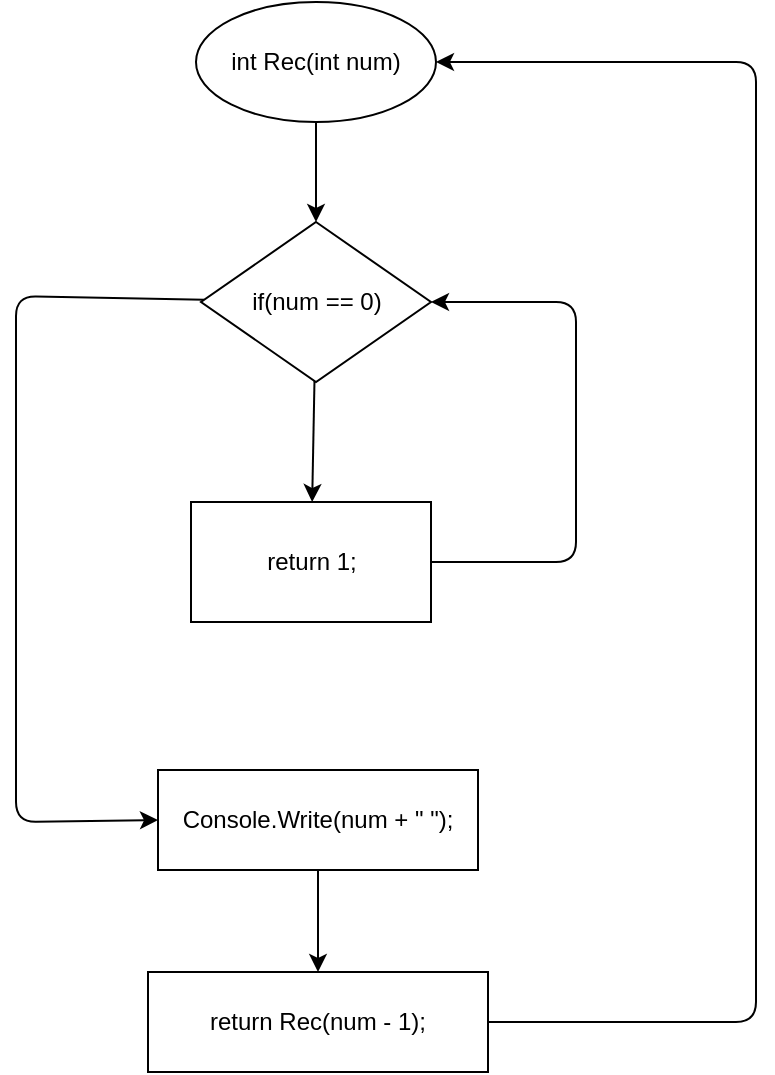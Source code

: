 <mxfile>
    <diagram id="sZecd5XX31I_sPgKLJMj" name="Page-1">
        <mxGraphModel dx="1417" dy="519" grid="1" gridSize="10" guides="1" tooltips="1" connect="1" arrows="1" fold="1" page="1" pageScale="1" pageWidth="850" pageHeight="1100" math="0" shadow="0">
            <root>
                <mxCell id="0"/>
                <mxCell id="1" parent="0"/>
                <mxCell id="4" value="" style="edgeStyle=none;html=1;" edge="1" parent="1" source="2" target="3">
                    <mxGeometry relative="1" as="geometry"/>
                </mxCell>
                <mxCell id="2" value="int Rec(int num)" style="ellipse;whiteSpace=wrap;html=1;" vertex="1" parent="1">
                    <mxGeometry x="300" y="40" width="120" height="60" as="geometry"/>
                </mxCell>
                <mxCell id="6" value="" style="edgeStyle=none;html=1;" edge="1" parent="1" source="3" target="5">
                    <mxGeometry relative="1" as="geometry"/>
                </mxCell>
                <mxCell id="9" value="" style="edgeStyle=none;html=1;entryX=0;entryY=0.5;entryDx=0;entryDy=0;" edge="1" parent="1" source="3" target="13">
                    <mxGeometry relative="1" as="geometry">
                        <mxPoint x="260" y="420" as="targetPoint"/>
                        <Array as="points">
                            <mxPoint x="210" y="187"/>
                            <mxPoint x="210" y="450"/>
                        </Array>
                    </mxGeometry>
                </mxCell>
                <mxCell id="3" value="if(num == 0)" style="rhombus;whiteSpace=wrap;html=1;" vertex="1" parent="1">
                    <mxGeometry x="302.5" y="150" width="115" height="80" as="geometry"/>
                </mxCell>
                <mxCell id="7" style="edgeStyle=none;html=1;entryX=1;entryY=0.5;entryDx=0;entryDy=0;" edge="1" parent="1" source="5" target="3">
                    <mxGeometry relative="1" as="geometry">
                        <Array as="points">
                            <mxPoint x="490" y="320"/>
                            <mxPoint x="490" y="190"/>
                        </Array>
                    </mxGeometry>
                </mxCell>
                <mxCell id="5" value="return 1;" style="whiteSpace=wrap;html=1;" vertex="1" parent="1">
                    <mxGeometry x="297.5" y="290" width="120" height="60" as="geometry"/>
                </mxCell>
                <mxCell id="15" style="edgeStyle=none;html=1;entryX=1;entryY=0.5;entryDx=0;entryDy=0;" edge="1" parent="1" source="10" target="2">
                    <mxGeometry relative="1" as="geometry">
                        <Array as="points">
                            <mxPoint x="580" y="550"/>
                            <mxPoint x="580" y="70"/>
                        </Array>
                    </mxGeometry>
                </mxCell>
                <mxCell id="10" value="return Rec(num - 1);" style="whiteSpace=wrap;html=1;" vertex="1" parent="1">
                    <mxGeometry x="276" y="525" width="170" height="50" as="geometry"/>
                </mxCell>
                <mxCell id="14" style="edgeStyle=none;html=1;entryX=0.5;entryY=0;entryDx=0;entryDy=0;" edge="1" parent="1" source="13" target="10">
                    <mxGeometry relative="1" as="geometry"/>
                </mxCell>
                <mxCell id="13" value="Console.Write(num + &quot; &quot;);" style="whiteSpace=wrap;html=1;" vertex="1" parent="1">
                    <mxGeometry x="281" y="424" width="160" height="50" as="geometry"/>
                </mxCell>
            </root>
        </mxGraphModel>
    </diagram>
</mxfile>